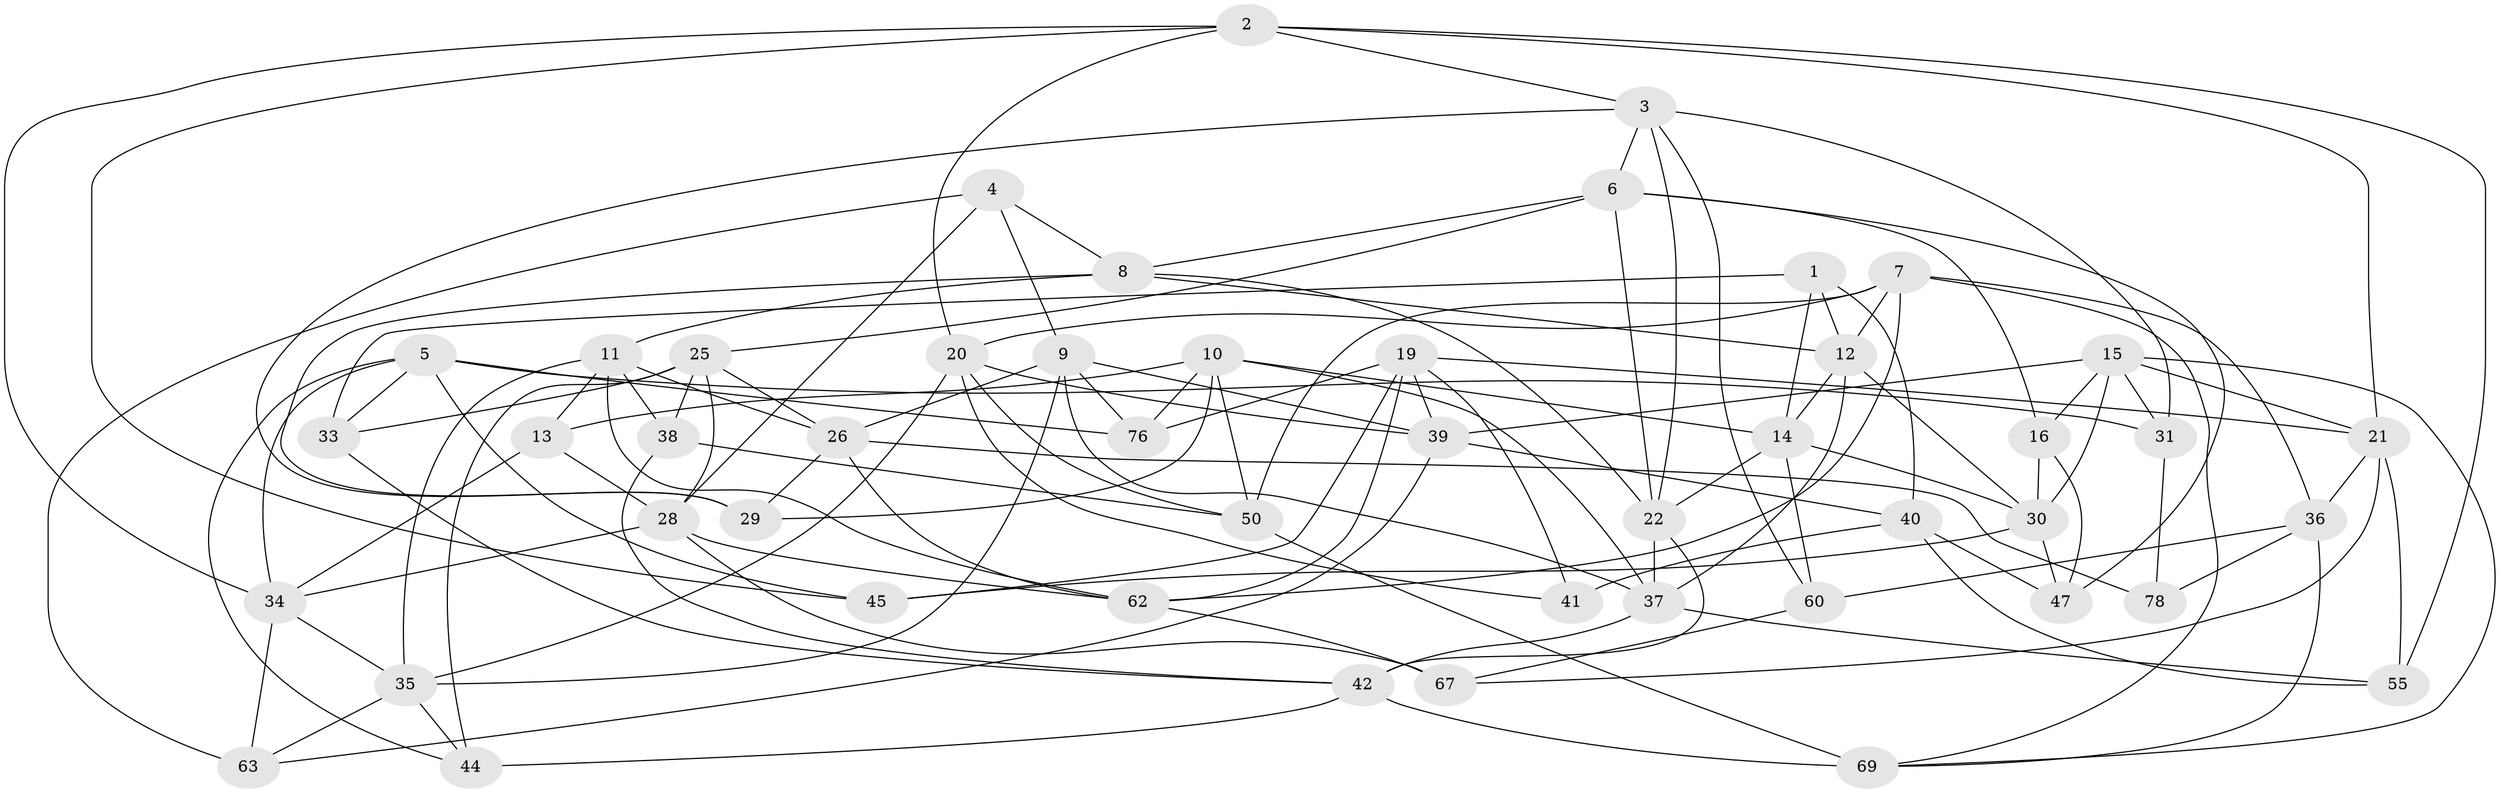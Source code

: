 // Generated by graph-tools (version 1.1) at 2025/52/02/27/25 19:52:29]
// undirected, 48 vertices, 123 edges
graph export_dot {
graph [start="1"]
  node [color=gray90,style=filled];
  1;
  2 [super="+52"];
  3 [super="+17"];
  4;
  5 [super="+64"];
  6 [super="+27"];
  7 [super="+65"];
  8 [super="+54"];
  9 [super="+70"];
  10 [super="+18"];
  11 [super="+53"];
  12 [super="+24"];
  13;
  14 [super="+51"];
  15 [super="+58"];
  16;
  19 [super="+68"];
  20 [super="+48"];
  21 [super="+23"];
  22 [super="+61"];
  25 [super="+32"];
  26 [super="+49"];
  28 [super="+71"];
  29;
  30 [super="+43"];
  31;
  33;
  34 [super="+59"];
  35 [super="+73"];
  36 [super="+46"];
  37 [super="+74"];
  38;
  39 [super="+56"];
  40 [super="+75"];
  41;
  42 [super="+66"];
  44;
  45;
  47;
  50 [super="+57"];
  55;
  60;
  62 [super="+72"];
  63;
  67;
  69 [super="+77"];
  76;
  78;
  1 -- 14;
  1 -- 33;
  1 -- 12;
  1 -- 40;
  2 -- 34;
  2 -- 20;
  2 -- 45;
  2 -- 21;
  2 -- 55;
  2 -- 3;
  3 -- 60;
  3 -- 29;
  3 -- 6;
  3 -- 31;
  3 -- 22;
  4 -- 63;
  4 -- 9;
  4 -- 28;
  4 -- 8;
  5 -- 44;
  5 -- 76;
  5 -- 33;
  5 -- 45;
  5 -- 31;
  5 -- 34;
  6 -- 16;
  6 -- 22;
  6 -- 8;
  6 -- 25;
  6 -- 47;
  7 -- 36;
  7 -- 12;
  7 -- 50;
  7 -- 20;
  7 -- 69;
  7 -- 62;
  8 -- 12;
  8 -- 11;
  8 -- 29;
  8 -- 22;
  9 -- 26;
  9 -- 76;
  9 -- 35;
  9 -- 37;
  9 -- 39;
  10 -- 13;
  10 -- 76;
  10 -- 50;
  10 -- 29;
  10 -- 14;
  10 -- 37;
  11 -- 35;
  11 -- 13;
  11 -- 26;
  11 -- 38;
  11 -- 62;
  12 -- 37;
  12 -- 14;
  12 -- 30;
  13 -- 28;
  13 -- 34;
  14 -- 60;
  14 -- 22;
  14 -- 30;
  15 -- 31;
  15 -- 16;
  15 -- 69;
  15 -- 21;
  15 -- 39;
  15 -- 30;
  16 -- 47;
  16 -- 30;
  19 -- 41;
  19 -- 76;
  19 -- 45;
  19 -- 62;
  19 -- 21;
  19 -- 39;
  20 -- 39;
  20 -- 41;
  20 -- 50;
  20 -- 35;
  21 -- 67;
  21 -- 36;
  21 -- 55;
  22 -- 37;
  22 -- 42;
  25 -- 44;
  25 -- 28;
  25 -- 38;
  25 -- 33;
  25 -- 26;
  26 -- 29;
  26 -- 62;
  26 -- 78;
  28 -- 67;
  28 -- 62;
  28 -- 34;
  30 -- 47;
  30 -- 45;
  31 -- 78;
  33 -- 42;
  34 -- 63;
  34 -- 35;
  35 -- 44;
  35 -- 63;
  36 -- 78 [weight=2];
  36 -- 60;
  36 -- 69;
  37 -- 55;
  37 -- 42;
  38 -- 50;
  38 -- 42;
  39 -- 63;
  39 -- 40;
  40 -- 41 [weight=2];
  40 -- 47;
  40 -- 55;
  42 -- 44;
  42 -- 69;
  50 -- 69 [weight=2];
  60 -- 67;
  62 -- 67;
}
